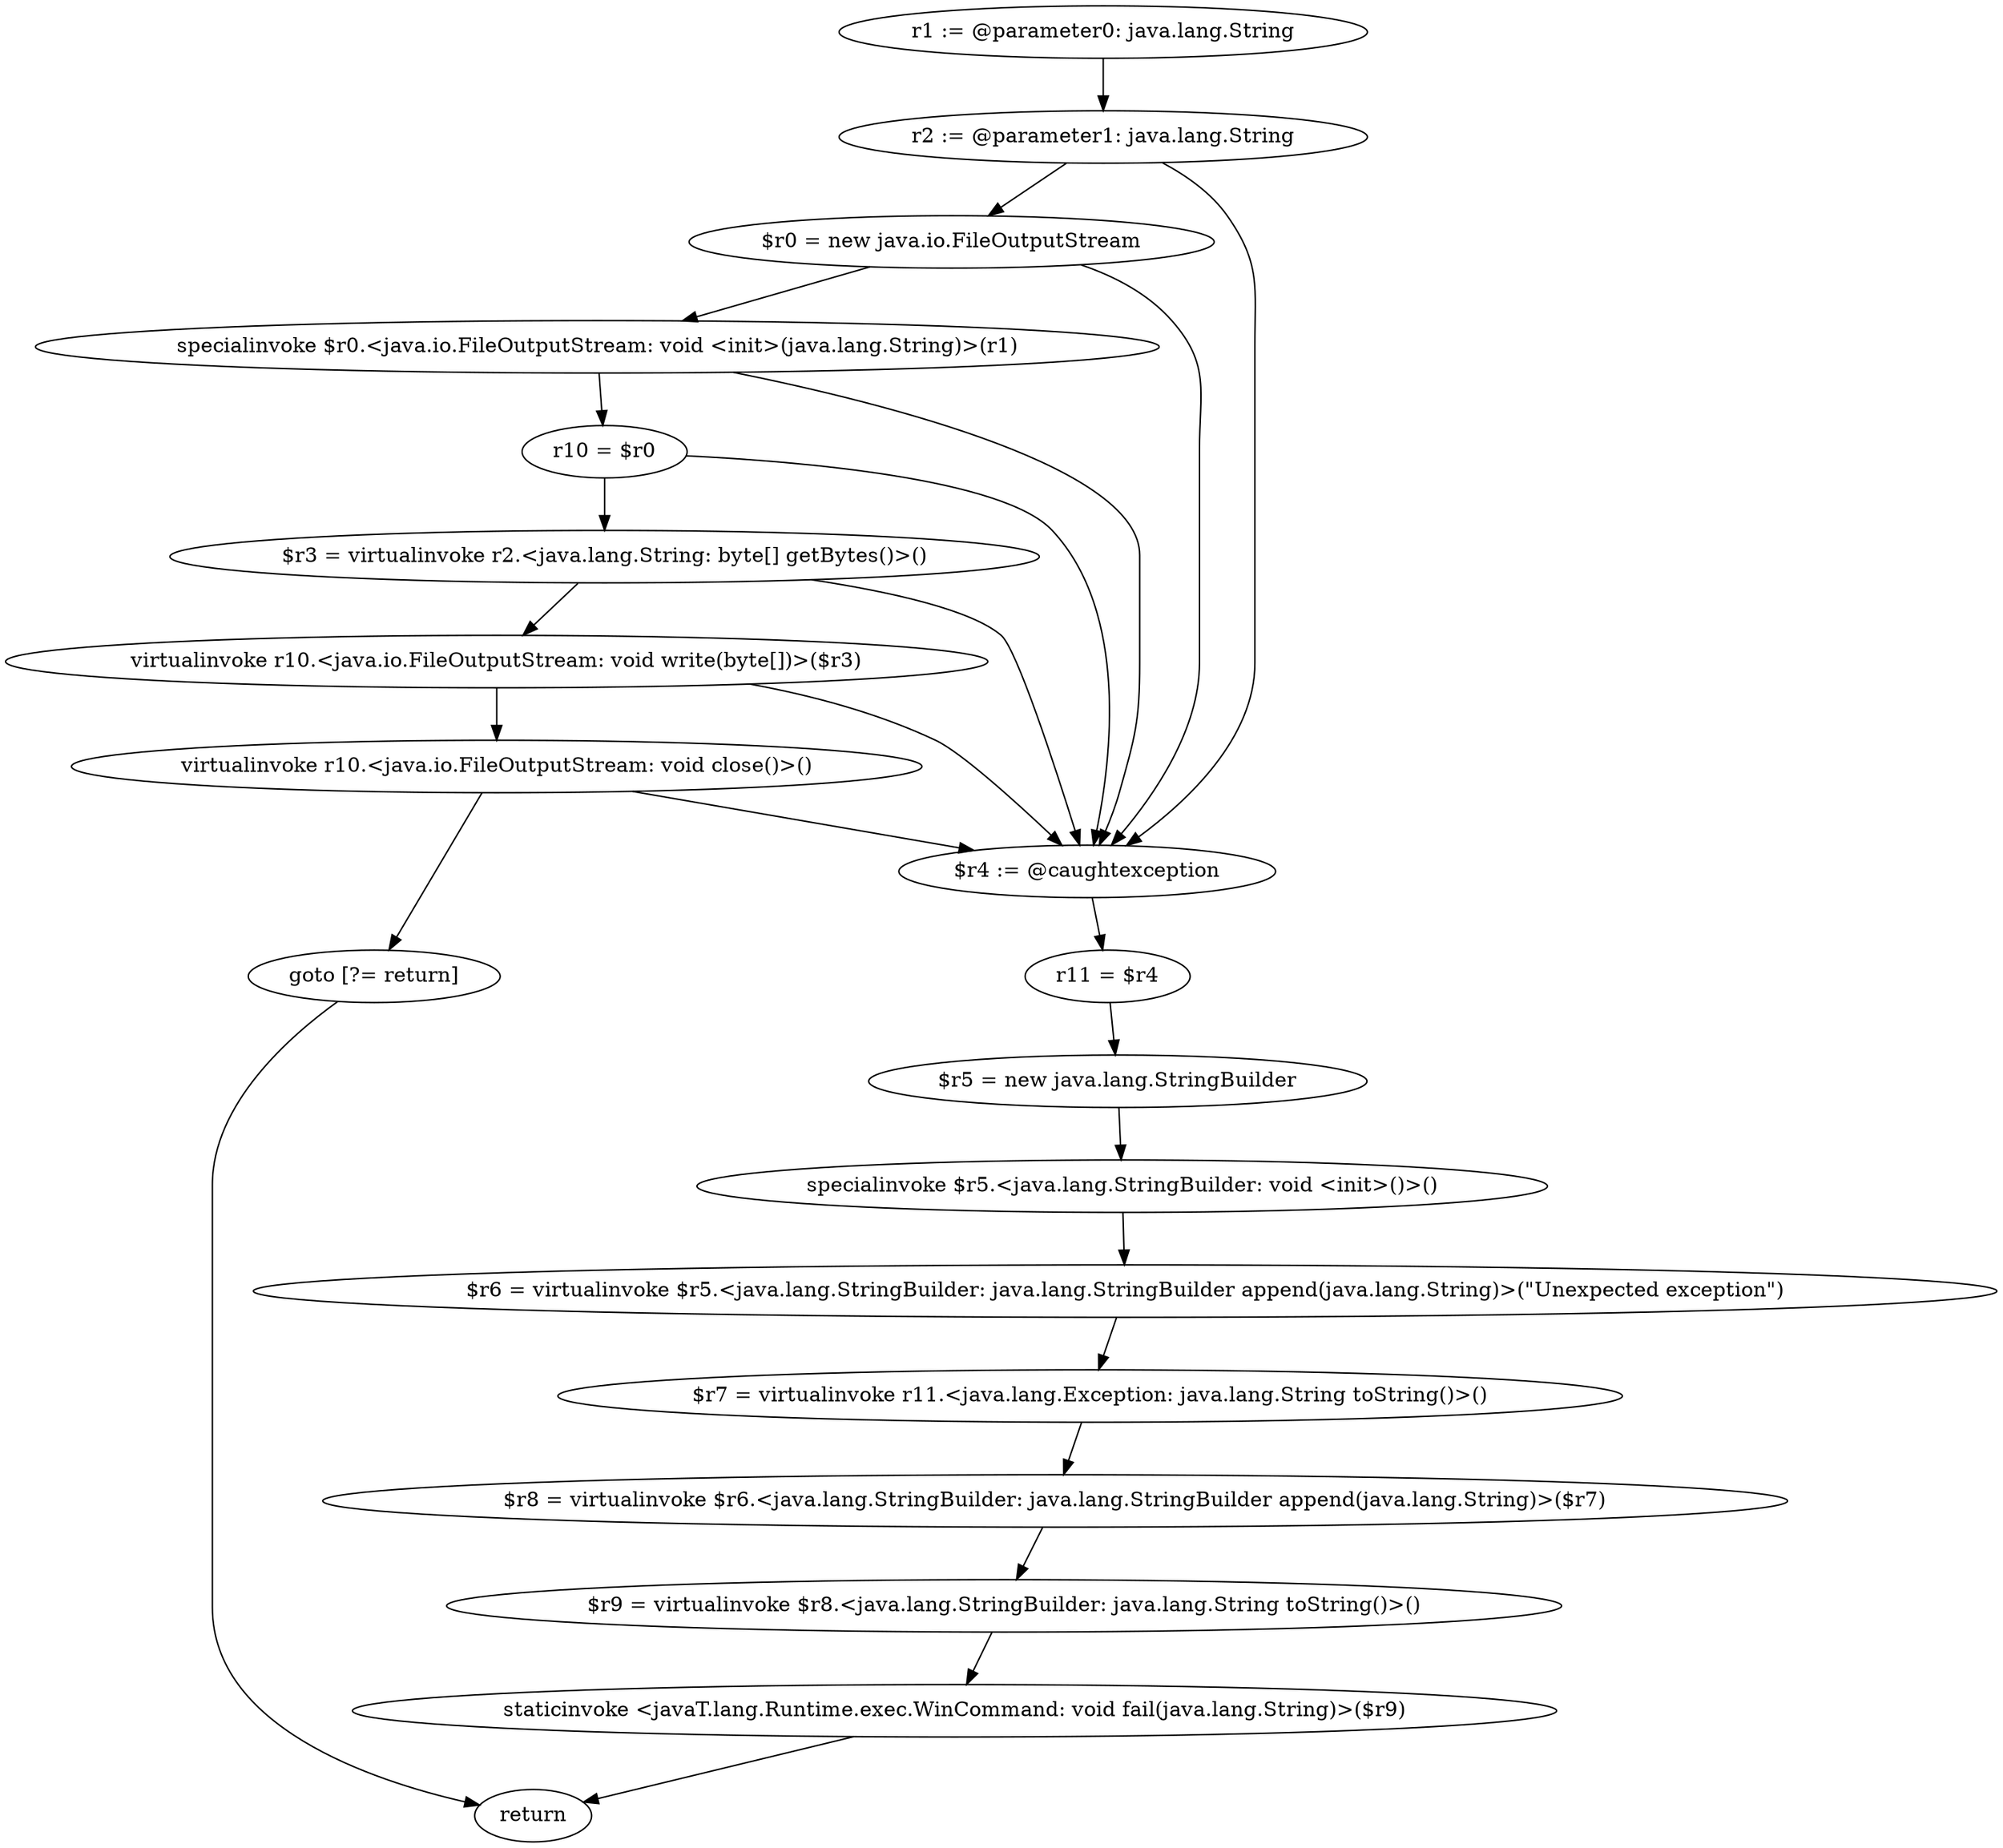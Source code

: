 digraph "unitGraph" {
    "r1 := @parameter0: java.lang.String"
    "r2 := @parameter1: java.lang.String"
    "$r0 = new java.io.FileOutputStream"
    "specialinvoke $r0.<java.io.FileOutputStream: void <init>(java.lang.String)>(r1)"
    "r10 = $r0"
    "$r3 = virtualinvoke r2.<java.lang.String: byte[] getBytes()>()"
    "virtualinvoke r10.<java.io.FileOutputStream: void write(byte[])>($r3)"
    "virtualinvoke r10.<java.io.FileOutputStream: void close()>()"
    "goto [?= return]"
    "$r4 := @caughtexception"
    "r11 = $r4"
    "$r5 = new java.lang.StringBuilder"
    "specialinvoke $r5.<java.lang.StringBuilder: void <init>()>()"
    "$r6 = virtualinvoke $r5.<java.lang.StringBuilder: java.lang.StringBuilder append(java.lang.String)>(\"Unexpected exception\")"
    "$r7 = virtualinvoke r11.<java.lang.Exception: java.lang.String toString()>()"
    "$r8 = virtualinvoke $r6.<java.lang.StringBuilder: java.lang.StringBuilder append(java.lang.String)>($r7)"
    "$r9 = virtualinvoke $r8.<java.lang.StringBuilder: java.lang.String toString()>()"
    "staticinvoke <javaT.lang.Runtime.exec.WinCommand: void fail(java.lang.String)>($r9)"
    "return"
    "r1 := @parameter0: java.lang.String"->"r2 := @parameter1: java.lang.String";
    "r2 := @parameter1: java.lang.String"->"$r0 = new java.io.FileOutputStream";
    "r2 := @parameter1: java.lang.String"->"$r4 := @caughtexception";
    "$r0 = new java.io.FileOutputStream"->"specialinvoke $r0.<java.io.FileOutputStream: void <init>(java.lang.String)>(r1)";
    "$r0 = new java.io.FileOutputStream"->"$r4 := @caughtexception";
    "specialinvoke $r0.<java.io.FileOutputStream: void <init>(java.lang.String)>(r1)"->"r10 = $r0";
    "specialinvoke $r0.<java.io.FileOutputStream: void <init>(java.lang.String)>(r1)"->"$r4 := @caughtexception";
    "r10 = $r0"->"$r3 = virtualinvoke r2.<java.lang.String: byte[] getBytes()>()";
    "r10 = $r0"->"$r4 := @caughtexception";
    "$r3 = virtualinvoke r2.<java.lang.String: byte[] getBytes()>()"->"virtualinvoke r10.<java.io.FileOutputStream: void write(byte[])>($r3)";
    "$r3 = virtualinvoke r2.<java.lang.String: byte[] getBytes()>()"->"$r4 := @caughtexception";
    "virtualinvoke r10.<java.io.FileOutputStream: void write(byte[])>($r3)"->"virtualinvoke r10.<java.io.FileOutputStream: void close()>()";
    "virtualinvoke r10.<java.io.FileOutputStream: void write(byte[])>($r3)"->"$r4 := @caughtexception";
    "virtualinvoke r10.<java.io.FileOutputStream: void close()>()"->"goto [?= return]";
    "virtualinvoke r10.<java.io.FileOutputStream: void close()>()"->"$r4 := @caughtexception";
    "goto [?= return]"->"return";
    "$r4 := @caughtexception"->"r11 = $r4";
    "r11 = $r4"->"$r5 = new java.lang.StringBuilder";
    "$r5 = new java.lang.StringBuilder"->"specialinvoke $r5.<java.lang.StringBuilder: void <init>()>()";
    "specialinvoke $r5.<java.lang.StringBuilder: void <init>()>()"->"$r6 = virtualinvoke $r5.<java.lang.StringBuilder: java.lang.StringBuilder append(java.lang.String)>(\"Unexpected exception\")";
    "$r6 = virtualinvoke $r5.<java.lang.StringBuilder: java.lang.StringBuilder append(java.lang.String)>(\"Unexpected exception\")"->"$r7 = virtualinvoke r11.<java.lang.Exception: java.lang.String toString()>()";
    "$r7 = virtualinvoke r11.<java.lang.Exception: java.lang.String toString()>()"->"$r8 = virtualinvoke $r6.<java.lang.StringBuilder: java.lang.StringBuilder append(java.lang.String)>($r7)";
    "$r8 = virtualinvoke $r6.<java.lang.StringBuilder: java.lang.StringBuilder append(java.lang.String)>($r7)"->"$r9 = virtualinvoke $r8.<java.lang.StringBuilder: java.lang.String toString()>()";
    "$r9 = virtualinvoke $r8.<java.lang.StringBuilder: java.lang.String toString()>()"->"staticinvoke <javaT.lang.Runtime.exec.WinCommand: void fail(java.lang.String)>($r9)";
    "staticinvoke <javaT.lang.Runtime.exec.WinCommand: void fail(java.lang.String)>($r9)"->"return";
}
